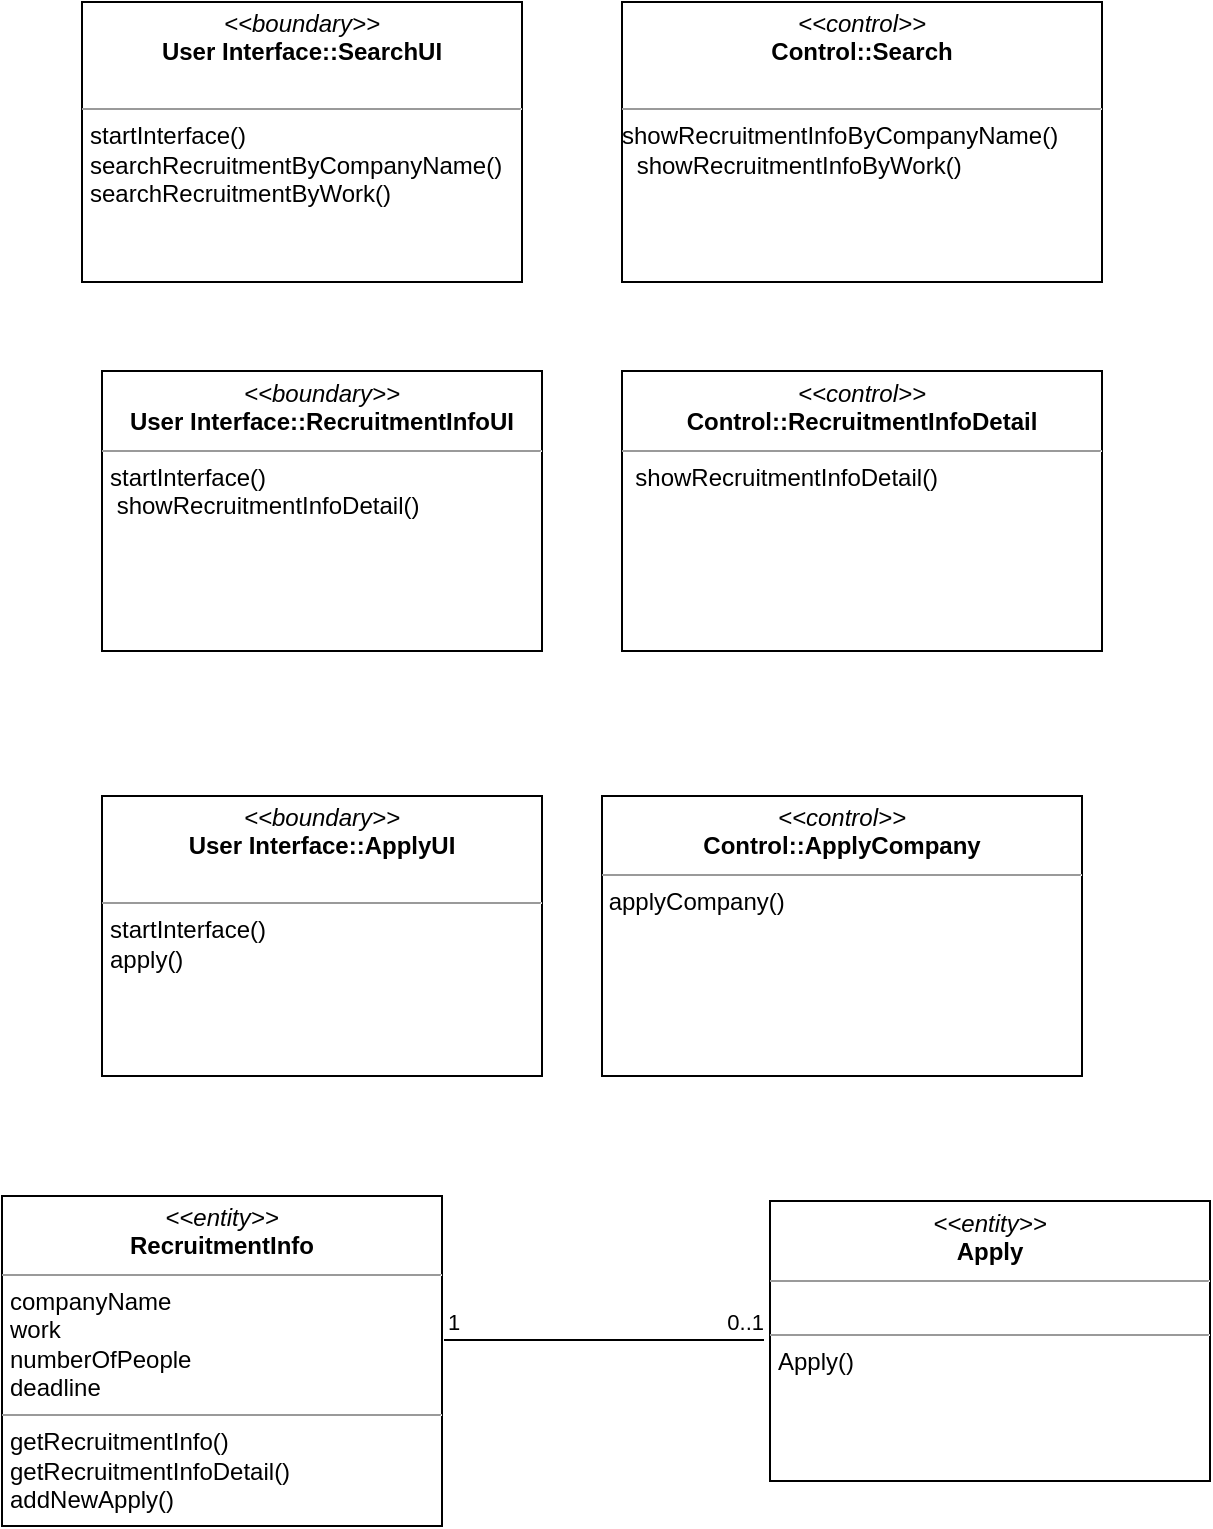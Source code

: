 <mxfile version="21.2.9" type="device">
  <diagram name="Page-1" id="b5b7bab2-c9e2-2cf4-8b2a-24fd1a2a6d21">
    <mxGraphModel dx="-670" dy="-591" grid="1" gridSize="10" guides="1" tooltips="1" connect="1" arrows="1" fold="1" page="1" pageScale="1" pageWidth="827" pageHeight="1169" background="none" math="0" shadow="0">
      <root>
        <mxCell id="0" />
        <mxCell id="1" parent="0" />
        <mxCell id="iJmK3isDiLZy_JNT2nU3-95" value="&lt;p style=&quot;margin:0px;margin-top:4px;text-align:center;&quot;&gt;&lt;i&gt;&amp;lt;&amp;lt;boundary&amp;gt;&amp;gt;&lt;/i&gt;&lt;br&gt;&lt;b&gt;User Interface::SearchUI&lt;/b&gt;&lt;/p&gt;&lt;p style=&quot;margin:0px;margin-left:4px;&quot;&gt;&lt;br&gt;&lt;/p&gt;&lt;hr size=&quot;1&quot;&gt;&lt;p style=&quot;margin:0px;margin-left:4px;&quot;&gt;startInterface()&lt;br&gt;searchRecruitmentByCompanyName()&lt;br&gt;&lt;/p&gt;&lt;p style=&quot;margin:0px;margin-left:4px;&quot;&gt;searchRecruitmentByWork()&lt;br&gt;&lt;/p&gt;" style="verticalAlign=top;align=left;overflow=fill;fontSize=12;fontFamily=Helvetica;html=1;whiteSpace=wrap;" parent="1" vertex="1">
          <mxGeometry x="1780" y="1320" width="220" height="140" as="geometry" />
        </mxCell>
        <mxCell id="iJmK3isDiLZy_JNT2nU3-96" value="&lt;p style=&quot;margin:0px;margin-top:4px;text-align:center;&quot;&gt;&lt;i&gt;&amp;lt;&amp;lt;control&amp;gt;&amp;gt;&lt;/i&gt;&lt;br&gt;&lt;b&gt;Control::Search&lt;/b&gt;&lt;/p&gt;&lt;p style=&quot;margin:0px;margin-left:4px;&quot;&gt;&lt;br&gt;&lt;/p&gt;&lt;hr size=&quot;1&quot;&gt;showRecruitmentInfoByCompanyName&lt;span style=&quot;background-color: initial;&quot;&gt;()&lt;/span&gt;&lt;br&gt;&lt;p style=&quot;margin:0px;margin-left:4px;&quot;&gt;&amp;nbsp;showRecruitmentInfoByWork()&lt;br&gt;&lt;/p&gt;" style="verticalAlign=top;align=left;overflow=fill;fontSize=12;fontFamily=Helvetica;html=1;whiteSpace=wrap;" parent="1" vertex="1">
          <mxGeometry x="2050" y="1320" width="240" height="140" as="geometry" />
        </mxCell>
        <mxCell id="iJmK3isDiLZy_JNT2nU3-102" value="&lt;p style=&quot;margin:0px;margin-top:4px;text-align:center;&quot;&gt;&lt;i&gt;&amp;lt;&amp;lt;boundary&amp;gt;&amp;gt;&lt;/i&gt;&lt;br&gt;&lt;b&gt;User Interface::RecruitmentInfoUI&lt;/b&gt;&lt;/p&gt;&lt;hr size=&quot;1&quot;&gt;&lt;p style=&quot;margin:0px;margin-left:4px;&quot;&gt;startInterface()&lt;br&gt;&amp;nbsp;showRecruitmentInfoDetail()&lt;br&gt;&lt;/p&gt;" style="verticalAlign=top;align=left;overflow=fill;fontSize=12;fontFamily=Helvetica;html=1;whiteSpace=wrap;" parent="1" vertex="1">
          <mxGeometry x="1790" y="1504.5" width="220" height="140" as="geometry" />
        </mxCell>
        <mxCell id="iJmK3isDiLZy_JNT2nU3-103" value="&lt;p style=&quot;margin:0px;margin-top:4px;text-align:center;&quot;&gt;&lt;i&gt;&amp;lt;&amp;lt;control&amp;gt;&amp;gt;&lt;/i&gt;&lt;br&gt;&lt;b&gt;Control::RecruitmentInfoDetail&lt;/b&gt;&lt;/p&gt;&lt;hr size=&quot;1&quot;&gt;&amp;nbsp; showRecruitmentInfoDetail()" style="verticalAlign=top;align=left;overflow=fill;fontSize=12;fontFamily=Helvetica;html=1;whiteSpace=wrap;" parent="1" vertex="1">
          <mxGeometry x="2050" y="1504.5" width="240" height="140" as="geometry" />
        </mxCell>
        <mxCell id="iJmK3isDiLZy_JNT2nU3-105" value="&lt;p style=&quot;margin:0px;margin-top:4px;text-align:center;&quot;&gt;&lt;i&gt;&amp;lt;&amp;lt;boundary&amp;gt;&amp;gt;&lt;/i&gt;&lt;br&gt;&lt;b&gt;User Interface::ApplyUI&lt;/b&gt;&lt;/p&gt;&lt;p style=&quot;margin:0px;margin-left:4px;&quot;&gt;&lt;br&gt;&lt;/p&gt;&lt;hr size=&quot;1&quot;&gt;&lt;p style=&quot;margin:0px;margin-left:4px;&quot;&gt;startInterface()&lt;br&gt;apply()&lt;br&gt;&lt;/p&gt;" style="verticalAlign=top;align=left;overflow=fill;fontSize=12;fontFamily=Helvetica;html=1;whiteSpace=wrap;" parent="1" vertex="1">
          <mxGeometry x="1790" y="1717" width="220" height="140" as="geometry" />
        </mxCell>
        <mxCell id="iJmK3isDiLZy_JNT2nU3-106" value="&lt;p style=&quot;margin:0px;margin-top:4px;text-align:center;&quot;&gt;&lt;i&gt;&amp;lt;&amp;lt;control&amp;gt;&amp;gt;&lt;/i&gt;&lt;br&gt;&lt;b&gt;Control::ApplyCompany&lt;/b&gt;&lt;/p&gt;&lt;hr size=&quot;1&quot;&gt;&amp;nbsp;applyCompany()" style="verticalAlign=top;align=left;overflow=fill;fontSize=12;fontFamily=Helvetica;html=1;whiteSpace=wrap;" parent="1" vertex="1">
          <mxGeometry x="2040" y="1717" width="240" height="140" as="geometry" />
        </mxCell>
        <mxCell id="iJmK3isDiLZy_JNT2nU3-107" value="&lt;p style=&quot;margin:0px;margin-top:4px;text-align:center;&quot;&gt;&lt;i&gt;&amp;lt;&amp;lt;entity&amp;gt;&amp;gt;&lt;/i&gt;&lt;br&gt;&lt;b&gt;RecruitmentInfo&lt;/b&gt;&lt;/p&gt;&lt;hr style=&quot;border-color: var(--border-color);&quot; size=&quot;1&quot;&gt;&lt;p style=&quot;border-color: var(--border-color); margin: 0px 0px 0px 4px;&quot;&gt;companyName&lt;/p&gt;&lt;p style=&quot;border-color: var(--border-color); margin: 0px 0px 0px 4px;&quot;&gt;work&lt;/p&gt;&lt;p style=&quot;border-color: var(--border-color); margin: 0px 0px 0px 4px;&quot;&gt;numberOfPeople&lt;/p&gt;&lt;p style=&quot;border-color: var(--border-color); margin: 0px 0px 0px 4px;&quot;&gt;deadline&lt;/p&gt;&lt;hr size=&quot;1&quot;&gt;&lt;p style=&quot;margin:0px;margin-left:4px;&quot;&gt;getRecruitmentInfo()&lt;br&gt;&lt;/p&gt;&lt;p style=&quot;margin:0px;margin-left:4px;&quot;&gt;getRecruitmentInfoDetail()&lt;br&gt;&lt;/p&gt;&lt;p style=&quot;margin:0px;margin-left:4px;&quot;&gt;addNewApply()&lt;/p&gt;" style="verticalAlign=top;align=left;overflow=fill;fontSize=12;fontFamily=Helvetica;html=1;whiteSpace=wrap;" parent="1" vertex="1">
          <mxGeometry x="1740" y="1917" width="220" height="165" as="geometry" />
        </mxCell>
        <mxCell id="aevwU6_mztLL0yZIuL1t-1" value="&lt;p style=&quot;margin:0px;margin-top:4px;text-align:center;&quot;&gt;&lt;i&gt;&amp;lt;&amp;lt;entity&amp;gt;&amp;gt;&lt;/i&gt;&lt;br&gt;&lt;b&gt;Apply&lt;/b&gt;&lt;/p&gt;&lt;hr style=&quot;border-color: var(--border-color);&quot; size=&quot;1&quot;&gt;&lt;p style=&quot;border-color: var(--border-color); margin: 0px 0px 0px 4px;&quot;&gt;&lt;br&gt;&lt;/p&gt;&lt;hr size=&quot;1&quot;&gt;&lt;p style=&quot;margin:0px;margin-left:4px;&quot;&gt;Apply()&lt;br&gt;&lt;/p&gt;" style="verticalAlign=top;align=left;overflow=fill;fontSize=12;fontFamily=Helvetica;html=1;whiteSpace=wrap;" parent="1" vertex="1">
          <mxGeometry x="2124" y="1919.5" width="220" height="140" as="geometry" />
        </mxCell>
        <mxCell id="aevwU6_mztLL0yZIuL1t-2" value="" style="endArrow=none;html=1;edgeStyle=orthogonalEdgeStyle;rounded=0;" parent="1" edge="1">
          <mxGeometry relative="1" as="geometry">
            <mxPoint x="1961" y="1988.97" as="sourcePoint" />
            <mxPoint x="2121" y="1988.97" as="targetPoint" />
          </mxGeometry>
        </mxCell>
        <mxCell id="aevwU6_mztLL0yZIuL1t-3" value="1" style="edgeLabel;resizable=0;html=1;align=left;verticalAlign=bottom;" parent="aevwU6_mztLL0yZIuL1t-2" connectable="0" vertex="1">
          <mxGeometry x="-1" relative="1" as="geometry" />
        </mxCell>
        <mxCell id="aevwU6_mztLL0yZIuL1t-4" value="0..1" style="edgeLabel;resizable=0;html=1;align=right;verticalAlign=bottom;" parent="aevwU6_mztLL0yZIuL1t-2" connectable="0" vertex="1">
          <mxGeometry x="1" relative="1" as="geometry" />
        </mxCell>
      </root>
    </mxGraphModel>
  </diagram>
</mxfile>
